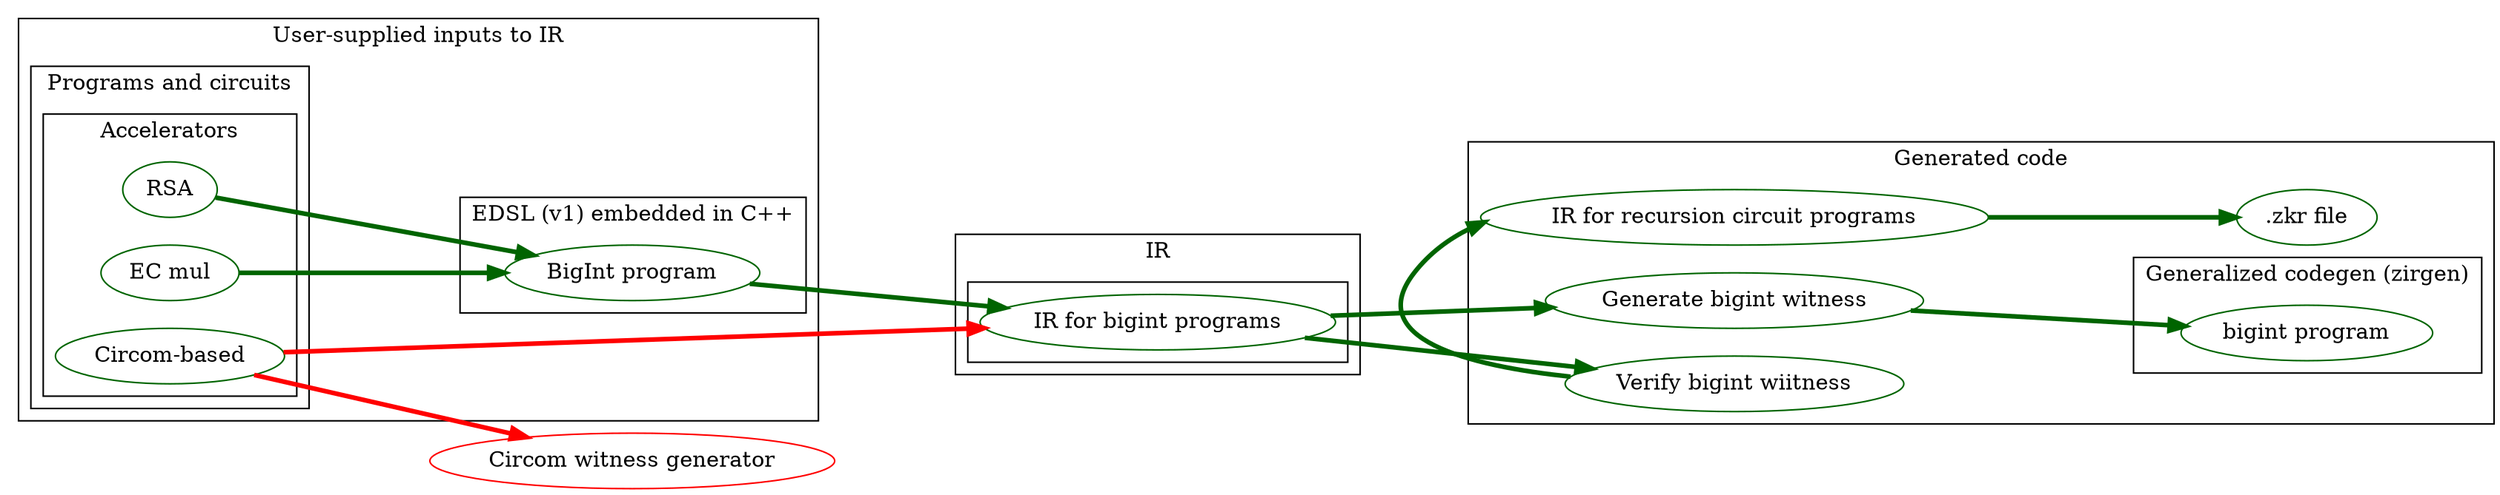 // Graphviz (with "dot" layout) graph of approximate compiler
// infrastructure as of Aug 2024.
//
// Key:
//   green: exists,
//   red: doesn't exist, but we might want it to

digraph zirgen {
    rankdir="LR"
    node [color="darkgreen"]
    edge [color="darkgreen"]
    edge [penwidth=3]
    compound=true
    layout="dot"
    ranksep=1.3
    penwidth=1
    subgraph cluster_user_input {
        label="User-supplied inputs to IR"
        subgraph cluster_prog_and_circuits {
            label="Programs and circuits"


            subgraph cluster_accel {
                label="Accelerators"
                accel_rsa [label="RSA"]
                accel_ecdsa [color="darkgreen", label="EC mul"]
                accel_circom [label="Circom-based"]
            }
        }
        subgraph cluster_edsl {
	    label="EDSL (v1) embedded in C++"
            edsl_bigint [label="BigInt program"]
        }

    }

    subgraph cluster_ir {
        label="IR"
        subgraph cluster_ir_variants {
            label=""
            rank="same"
            bigint_ir [label="IR for bigint programs"]
            recursion_ir [label="IR for recursion circuit programs"]
        }
        subgraph cluster_transforms {
            label="Transforms"
            transform_bigint_witness [label="Generate bigint witness"]
            transform_bigint_zkr [label="Verify bigint wiitness"]
        }

        edsl_bigint -> bigint_ir
        bigint_ir -> transform_bigint_zkr

        bigint_ir ->  transform_bigint_witness


        accel_rsa->edsl_bigint
        accel_circom->bigint_ir [color="red"]
        {accel_ecdsa}->edsl_bigint [color="darkgreen"]
    }

    circom_witness [label="Circom witness generator", color="red"]
    accel_circom -> circom_witness [color="red"]
    subgraph cluster_codegen {
        label="Generated code"
        subgraph cluster_codegen_v2 {
            label="Generalized codegen (zirgen)"
            codegen_bigint_v2 [label="bigint program"]
        }
        codegen_zkr [label=".zkr file"]
        transform_bigint_witness -> codegen_bigint_v2
        transform_bigint_zkr -> recursion_ir [constraint=false]
        recursion_ir -> codegen_zkr
    }
}
